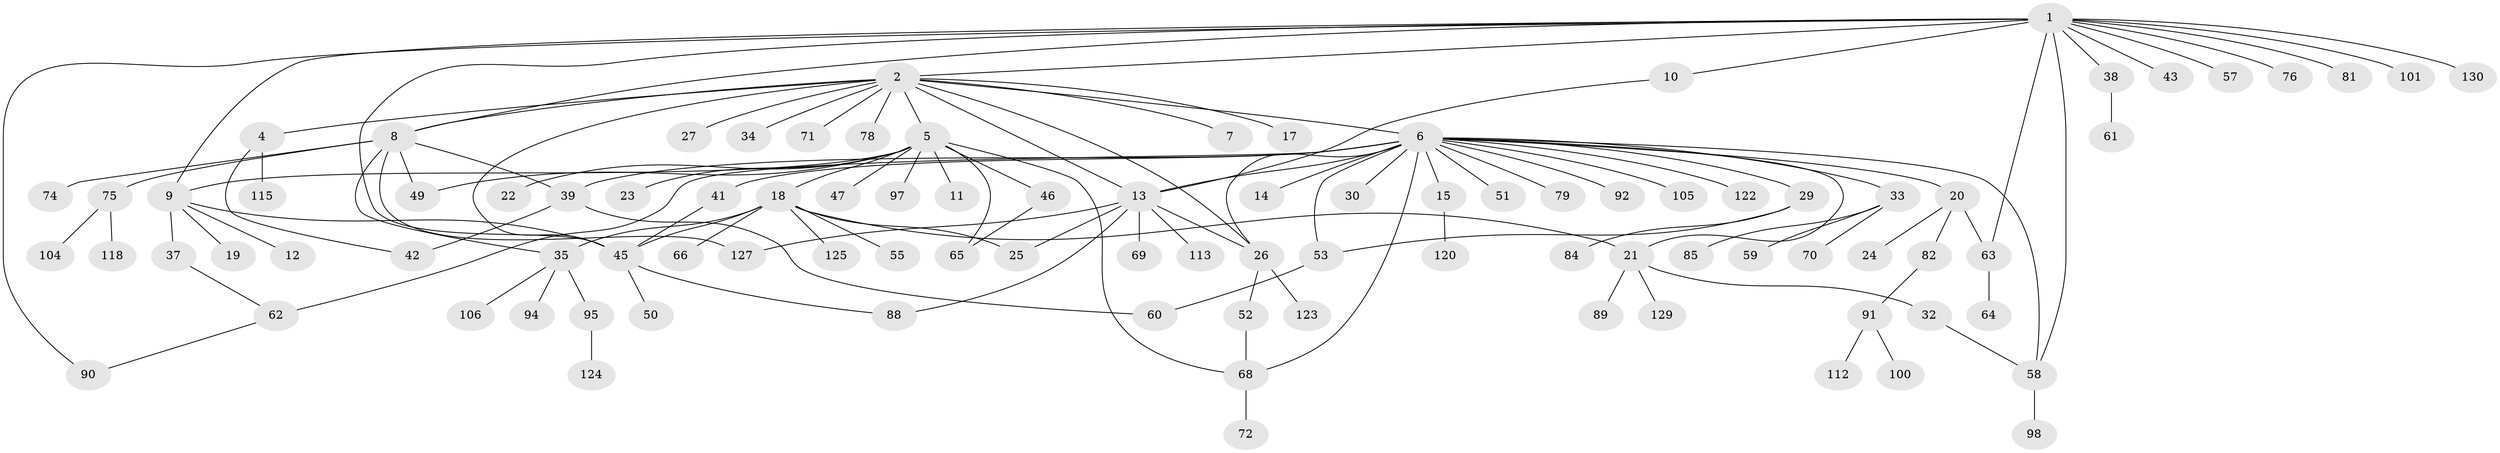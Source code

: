// original degree distribution, {16: 0.007692307692307693, 15: 0.007692307692307693, 2: 0.23846153846153847, 3: 0.1, 13: 0.007692307692307693, 24: 0.007692307692307693, 1: 0.5076923076923077, 9: 0.007692307692307693, 6: 0.015384615384615385, 5: 0.046153846153846156, 4: 0.038461538461538464, 7: 0.015384615384615385}
// Generated by graph-tools (version 1.1) at 2025/41/03/06/25 10:41:47]
// undirected, 96 vertices, 123 edges
graph export_dot {
graph [start="1"]
  node [color=gray90,style=filled];
  1 [super="+3"];
  2 [super="+93"];
  4 [super="+87"];
  5 [super="+83"];
  6 [super="+28"];
  7;
  8 [super="+80"];
  9 [super="+40"];
  10 [super="+16"];
  11;
  12 [super="+31"];
  13 [super="+48"];
  14;
  15;
  17;
  18 [super="+36"];
  19;
  20;
  21 [super="+99"];
  22;
  23;
  24;
  25;
  26 [super="+44"];
  27;
  29;
  30;
  32;
  33 [super="+54"];
  34;
  35 [super="+96"];
  37;
  38;
  39 [super="+128"];
  41;
  42 [super="+77"];
  43;
  45 [super="+56"];
  46;
  47;
  49;
  50;
  51;
  52 [super="+103"];
  53 [super="+116"];
  55;
  57;
  58 [super="+86"];
  59;
  60 [super="+119"];
  61;
  62 [super="+108"];
  63;
  64 [super="+67"];
  65 [super="+109"];
  66 [super="+102"];
  68 [super="+73"];
  69;
  70;
  71 [super="+107"];
  72;
  74;
  75 [super="+117"];
  76;
  78;
  79 [super="+126"];
  81;
  82 [super="+111"];
  84;
  85;
  88;
  89;
  90 [super="+114"];
  91 [super="+121"];
  92;
  94;
  95 [super="+110"];
  97;
  98;
  100;
  101;
  104;
  105;
  106;
  112;
  113;
  115;
  118;
  120;
  122;
  123;
  124;
  125;
  127;
  129;
  130;
  1 -- 2;
  1 -- 8;
  1 -- 9;
  1 -- 10;
  1 -- 43;
  1 -- 45 [weight=2];
  1 -- 57;
  1 -- 58;
  1 -- 63;
  1 -- 76;
  1 -- 81;
  1 -- 90;
  1 -- 101;
  1 -- 130;
  1 -- 38;
  2 -- 4;
  2 -- 5;
  2 -- 6;
  2 -- 7;
  2 -- 8;
  2 -- 13;
  2 -- 17;
  2 -- 27;
  2 -- 34;
  2 -- 71;
  2 -- 78;
  2 -- 26;
  2 -- 45;
  4 -- 115;
  4 -- 42;
  5 -- 11;
  5 -- 18;
  5 -- 22;
  5 -- 23;
  5 -- 46;
  5 -- 47;
  5 -- 49;
  5 -- 65;
  5 -- 68;
  5 -- 97;
  5 -- 9;
  6 -- 14;
  6 -- 15;
  6 -- 20;
  6 -- 21;
  6 -- 26;
  6 -- 29;
  6 -- 30;
  6 -- 33;
  6 -- 39;
  6 -- 41;
  6 -- 51;
  6 -- 62 [weight=2];
  6 -- 79;
  6 -- 92;
  6 -- 105;
  6 -- 122;
  6 -- 13;
  6 -- 53;
  6 -- 58;
  6 -- 68;
  8 -- 35;
  8 -- 39;
  8 -- 49;
  8 -- 74;
  8 -- 75;
  8 -- 127;
  9 -- 12;
  9 -- 19;
  9 -- 37;
  9 -- 45;
  10 -- 13;
  13 -- 25;
  13 -- 88;
  13 -- 113;
  13 -- 69;
  13 -- 127;
  13 -- 26;
  15 -- 120;
  18 -- 45;
  18 -- 66;
  18 -- 125;
  18 -- 35;
  18 -- 25;
  18 -- 21;
  18 -- 55;
  20 -- 24;
  20 -- 63;
  20 -- 82;
  21 -- 32;
  21 -- 89;
  21 -- 129;
  26 -- 52;
  26 -- 123;
  29 -- 53;
  29 -- 84;
  32 -- 58;
  33 -- 59;
  33 -- 70;
  33 -- 85;
  35 -- 94;
  35 -- 95;
  35 -- 106;
  37 -- 62;
  38 -- 61;
  39 -- 42;
  39 -- 60;
  41 -- 45;
  45 -- 50;
  45 -- 88;
  46 -- 65;
  52 -- 68;
  53 -- 60;
  58 -- 98;
  62 -- 90;
  63 -- 64;
  68 -- 72;
  75 -- 104;
  75 -- 118;
  82 -- 91;
  91 -- 100;
  91 -- 112;
  95 -- 124;
}
